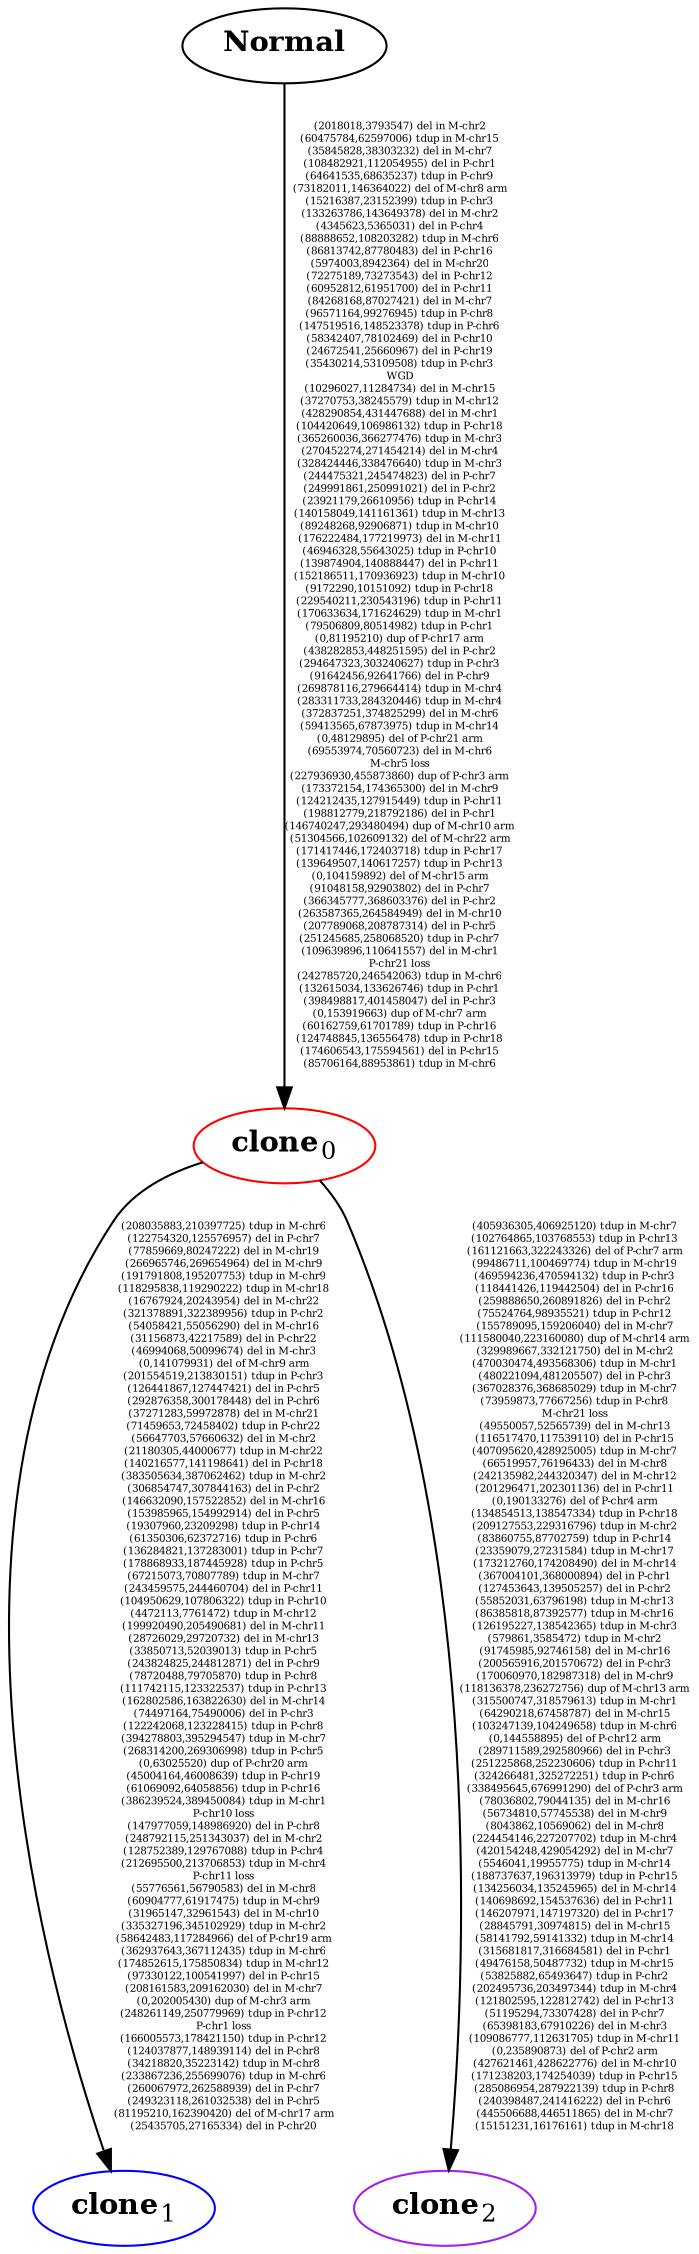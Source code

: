 digraph EvolutionaryCloneTree {
splines=true;
sep="+25,25";
overlap=scalexy;
nodesep=0.6;
	subgraph T {
		N[label=<<B>Normal</B>>,color=black]
		0[label=<<B>clone</B><SUB>0</SUB>>,color=red]
		1[label=<<B>clone</B><SUB>1</SUB>>,color=blue]
		2[label=<<B>clone</B><SUB>2</SUB>>,color=purple]
	{rank = same; 1; 2}
	}
	N -> 0 [label="(2018018,3793547) del in M-chr2
(60475784,62597006) tdup in M-chr15
(35845828,38303232) del in M-chr7
(108482921,112054955) del in P-chr1
(64641535,68635237) tdup in P-chr9
(73182011,146364022) del of M-chr8 arm
(15216387,23152399) tdup in P-chr3
(133263786,143649378) del in M-chr2
(4345623,5365031) del in P-chr4
(88888652,108203282) tdup in M-chr6
(86813742,87780483) del in P-chr16
(5974003,8942364) del in M-chr20
(72275189,73273543) del in P-chr12
(60952812,61951700) del in P-chr11
(84268168,87027421) del in M-chr7
(96571164,99276945) tdup in P-chr8
(147519516,148523378) tdup in P-chr6
(58342407,78102469) del in P-chr10
(24672541,25660967) del in P-chr19
(35430214,53109508) tdup in P-chr3
WGD
(10296027,11284734) del in M-chr15
(37270753,38245579) tdup in M-chr12
(428290854,431447688) del in M-chr1
(104420649,106986132) tdup in P-chr18
(365260036,366277476) tdup in M-chr3
(270452274,271454214) del in M-chr4
(328424446,338476640) tdup in M-chr3
(244475321,245474823) del in P-chr7
(249991861,250991021) del in P-chr2
(23921179,26610956) tdup in P-chr14
(140158049,141161361) tdup in M-chr13
(89248268,92906871) tdup in M-chr10
(176222484,177219973) del in M-chr11
(46946328,55643025) tdup in P-chr10
(139874904,140888447) del in P-chr11
(152186511,170936923) tdup in M-chr10
(9172290,10151092) tdup in P-chr18
(229540211,230543196) tdup in P-chr11
(170633634,171624629) tdup in M-chr1
(79506809,80514982) tdup in P-chr1
(0,81195210) dup of P-chr17 arm
(438282853,448251595) del in P-chr2
(294647323,303240627) tdup in P-chr3
(91642456,92641766) del in P-chr9
(269878116,279664414) tdup in M-chr4
(283311733,284320446) tdup in M-chr4
(372837251,374825299) del in M-chr6
(59413565,67873975) tdup in M-chr14
(0,48129895) del of P-chr21 arm
(69553974,70560723) del in M-chr6
M-chr5 loss
(227936930,455873860) dup of P-chr3 arm
(173372154,174365300) del in M-chr9
(124212435,127915449) tdup in P-chr11
(198812779,218792186) del in P-chr1
(146740247,293480494) dup of M-chr10 arm
(51304566,102609132) del of M-chr22 arm
(171417446,172403718) tdup in P-chr17
(139649507,140617257) tdup in P-chr13
(0,104159892) del of M-chr15 arm
(91048158,92903802) del in P-chr7
(366345777,368603376) del in P-chr2
(263587365,264584949) del in M-chr10
(207789068,208787314) del in P-chr5
(251245685,258068520) tdup in P-chr7
(109639896,110641557) del in M-chr1
P-chr21 loss
(242785720,246542063) tdup in M-chr6
(132615034,133626746) tdup in P-chr1
(398498817,401458047) del in P-chr3
(0,153919663) dup of M-chr7 arm
(60162759,61701789) tdup in P-chr16
(124748845,136556478) tdup in P-chr18
(174606543,175594561) del in P-chr15
(85706164,88953861) tdup in M-chr6", fontsize=5, fixedsize=true]
	0 -> 1 [label="(208035883,210397725) tdup in M-chr6
(122754320,125576957) del in P-chr7
(77859669,80247222) del in M-chr19
(266965746,269654964) del in M-chr9
(191791808,195207753) tdup in M-chr9
(118295838,119290222) tdup in M-chr18
(16767924,20243954) del in M-chr22
(321378891,322389956) tdup in P-chr2
(54058421,55056290) del in M-chr16
(31156873,42217589) del in P-chr22
(46994068,50099674) del in M-chr3
(0,141079931) del of M-chr9 arm
(201554519,213830151) tdup in P-chr3
(126441867,127447421) del in P-chr5
(292876358,300178448) del in P-chr6
(37271283,59972878) del in M-chr21
(71459653,72458402) tdup in P-chr22
(56647703,57660632) del in M-chr2
(21180305,44000677) tdup in M-chr22
(140216577,141198641) del in P-chr18
(383505634,387062462) tdup in M-chr2
(306854747,307844163) del in P-chr2
(146632090,157522852) del in M-chr16
(153985965,154992914) del in P-chr5
(19307960,23209298) tdup in P-chr14
(61350306,62372716) tdup in P-chr6
(136284821,137283001) tdup in P-chr7
(178868933,187445928) tdup in P-chr5
(67215073,70807789) tdup in M-chr7
(243459575,244460704) del in P-chr11
(104950629,107806322) tdup in P-chr10
(4472113,7761472) tdup in M-chr12
(199920490,205490681) del in M-chr11
(28726029,29720732) del in M-chr13
(33850713,52039013) tdup in P-chr5
(243824825,244812871) del in P-chr9
(78720488,79705870) tdup in P-chr8
(111742115,123322537) tdup in P-chr13
(162802586,163822630) del in M-chr14
(74497164,75490006) del in P-chr3
(122242068,123228415) tdup in P-chr8
(394278803,395294547) tdup in M-chr7
(268314200,269306998) tdup in P-chr5
(0,63025520) dup of P-chr20 arm
(45004164,46008639) tdup in P-chr19
(61069092,64058856) tdup in P-chr16
(386239524,389450084) tdup in M-chr1
P-chr10 loss
(147977059,148986920) del in P-chr8
(248792115,251343037) del in M-chr2
(128752389,129767088) tdup in P-chr4
(212695500,213706853) tdup in M-chr4
P-chr11 loss
(55776561,56790583) del in M-chr8
(60904777,61917475) tdup in M-chr9
(31965147,32961543) del in M-chr10
(335327196,345102929) tdup in M-chr2
(58642483,117284966) del of P-chr19 arm
(362937643,367112435) tdup in M-chr6
(174852615,175850834) tdup in M-chr12
(97330122,100541997) del in P-chr15
(208161583,209162030) del in M-chr7
(0,202005430) dup of M-chr3 arm
(248261149,250779969) tdup in P-chr12
P-chr1 loss
(166005573,178421150) tdup in P-chr12
(124037877,148939114) del in P-chr8
(34218820,35223142) tdup in M-chr8
(233867236,255699076) tdup in M-chr6
(260067972,262588939) del in P-chr7
(249323118,261032538) del in P-chr5
(81195210,162390420) del of M-chr17 arm
(25435705,27165334) del in P-chr20", fontsize=5, fixedsize=true]
	0 -> 2 [label="(405936305,406925120) tdup in M-chr7
(102764865,103768553) tdup in P-chr13
(161121663,322243326) del of P-chr7 arm
(99486711,100469774) tdup in M-chr19
(469594236,470594132) tdup in P-chr3
(118441426,119442504) del in P-chr16
(259888650,260891826) del in P-chr2
(75524764,98935521) tdup in P-chr12
(155789095,159206040) del in M-chr7
(111580040,223160080) dup of M-chr14 arm
(329989667,332121750) del in M-chr2
(470030474,493568306) tdup in M-chr1
(480221094,481205507) del in P-chr3
(367028376,368685029) tdup in M-chr7
(73959873,77667256) tdup in P-chr8
M-chr21 loss
(49550057,52565739) del in M-chr13
(116517470,117539110) del in P-chr15
(407095620,428925005) tdup in M-chr7
(66519957,76196433) del in M-chr8
(242135982,244320347) del in M-chr12
(201296471,202301136) del in P-chr11
(0,190133276) del of P-chr4 arm
(134854513,138547334) tdup in P-chr18
(209127553,229316796) tdup in M-chr2
(83860755,87702759) tdup in P-chr14
(23359079,27231584) tdup in M-chr17
(173212760,174208490) del in M-chr14
(367004101,368000894) del in P-chr1
(127453643,139505257) del in P-chr2
(55852031,63796198) tdup in M-chr13
(86385818,87392577) tdup in M-chr16
(126195227,138542365) tdup in M-chr3
(579861,3585472) tdup in M-chr2
(91745985,92746158) del in M-chr16
(200565916,201570672) del in P-chr3
(170060970,182987318) del in M-chr9
(118136378,236272756) dup of M-chr13 arm
(315500747,318579613) tdup in M-chr1
(64290218,67458787) del in M-chr15
(103247139,104249658) tdup in M-chr6
(0,144558895) del of P-chr12 arm
(289711589,292580966) del in P-chr3
(251225868,252230606) tdup in P-chr11
(324266481,325272251) tdup in P-chr6
(338495645,676991290) del of P-chr3 arm
(78036802,79044135) del in M-chr16
(56734810,57745538) del in M-chr9
(8043862,10569062) del in M-chr8
(224454146,227207702) tdup in M-chr4
(420154248,429054292) del in M-chr7
(5546041,19955775) tdup in M-chr14
(188737637,196313979) tdup in P-chr15
(134256034,135245965) del in M-chr14
(140698692,154537636) del in P-chr11
(146207971,147197320) del in P-chr17
(28845791,30974815) del in M-chr15
(58141792,59141332) tdup in M-chr14
(315681817,316684581) del in P-chr1
(49476158,50487732) tdup in M-chr15
(53825882,65493647) tdup in P-chr2
(202495736,203497344) tdup in M-chr4
(121802595,122812742) del in P-chr13
(51195294,73307428) del in P-chr7
(65398183,67910226) del in M-chr3
(109086777,112631705) tdup in M-chr11
(0,235890873) del of P-chr2 arm
(427621461,428622776) del in M-chr10
(171238203,174254039) tdup in P-chr15
(285086954,287922139) tdup in P-chr8
(240398487,241416222) del in P-chr6
(445506688,446511865) del in M-chr7
(15151231,16176161) tdup in M-chr18", fontsize=5, fixedsize=true]
}


